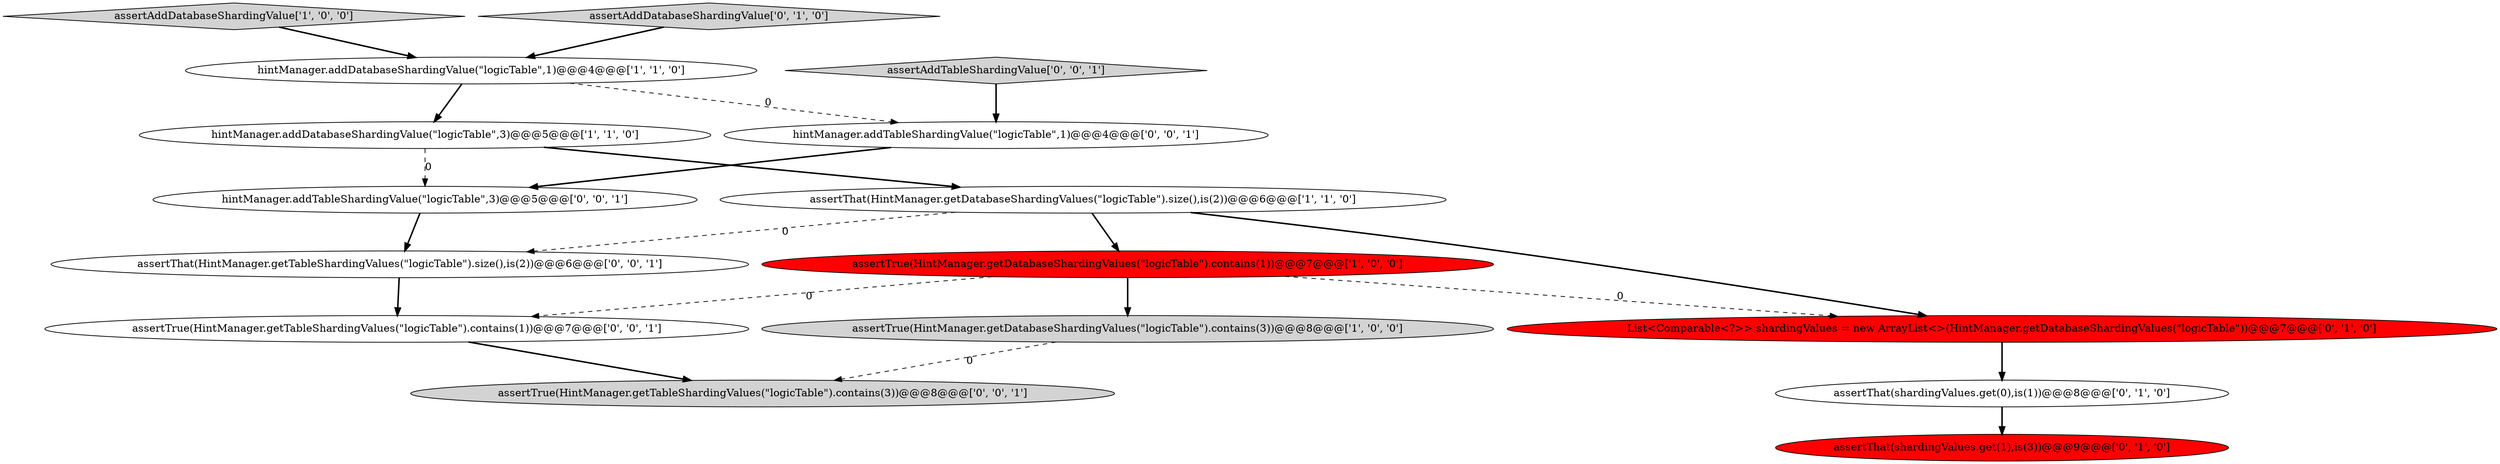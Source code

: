 digraph {
5 [style = filled, label = "assertAddDatabaseShardingValue['1', '0', '0']", fillcolor = lightgray, shape = diamond image = "AAA0AAABBB1BBB"];
15 [style = filled, label = "assertAddTableShardingValue['0', '0', '1']", fillcolor = lightgray, shape = diamond image = "AAA0AAABBB3BBB"];
4 [style = filled, label = "assertThat(HintManager.getDatabaseShardingValues(\"logicTable\").size(),is(2))@@@6@@@['1', '1', '0']", fillcolor = white, shape = ellipse image = "AAA0AAABBB1BBB"];
9 [style = filled, label = "List<Comparable<?>> shardingValues = new ArrayList<>(HintManager.getDatabaseShardingValues(\"logicTable\"))@@@7@@@['0', '1', '0']", fillcolor = red, shape = ellipse image = "AAA1AAABBB2BBB"];
6 [style = filled, label = "assertThat(shardingValues.get(0),is(1))@@@8@@@['0', '1', '0']", fillcolor = white, shape = ellipse image = "AAA0AAABBB2BBB"];
8 [style = filled, label = "assertAddDatabaseShardingValue['0', '1', '0']", fillcolor = lightgray, shape = diamond image = "AAA0AAABBB2BBB"];
12 [style = filled, label = "assertThat(HintManager.getTableShardingValues(\"logicTable\").size(),is(2))@@@6@@@['0', '0', '1']", fillcolor = white, shape = ellipse image = "AAA0AAABBB3BBB"];
14 [style = filled, label = "assertTrue(HintManager.getTableShardingValues(\"logicTable\").contains(1))@@@7@@@['0', '0', '1']", fillcolor = white, shape = ellipse image = "AAA0AAABBB3BBB"];
1 [style = filled, label = "hintManager.addDatabaseShardingValue(\"logicTable\",1)@@@4@@@['1', '1', '0']", fillcolor = white, shape = ellipse image = "AAA0AAABBB1BBB"];
13 [style = filled, label = "hintManager.addTableShardingValue(\"logicTable\",1)@@@4@@@['0', '0', '1']", fillcolor = white, shape = ellipse image = "AAA0AAABBB3BBB"];
2 [style = filled, label = "hintManager.addDatabaseShardingValue(\"logicTable\",3)@@@5@@@['1', '1', '0']", fillcolor = white, shape = ellipse image = "AAA0AAABBB1BBB"];
0 [style = filled, label = "assertTrue(HintManager.getDatabaseShardingValues(\"logicTable\").contains(3))@@@8@@@['1', '0', '0']", fillcolor = lightgray, shape = ellipse image = "AAA0AAABBB1BBB"];
10 [style = filled, label = "hintManager.addTableShardingValue(\"logicTable\",3)@@@5@@@['0', '0', '1']", fillcolor = white, shape = ellipse image = "AAA0AAABBB3BBB"];
7 [style = filled, label = "assertThat(shardingValues.get(1),is(3))@@@9@@@['0', '1', '0']", fillcolor = red, shape = ellipse image = "AAA1AAABBB2BBB"];
11 [style = filled, label = "assertTrue(HintManager.getTableShardingValues(\"logicTable\").contains(3))@@@8@@@['0', '0', '1']", fillcolor = lightgray, shape = ellipse image = "AAA0AAABBB3BBB"];
3 [style = filled, label = "assertTrue(HintManager.getDatabaseShardingValues(\"logicTable\").contains(1))@@@7@@@['1', '0', '0']", fillcolor = red, shape = ellipse image = "AAA1AAABBB1BBB"];
4->9 [style = bold, label=""];
8->1 [style = bold, label=""];
4->3 [style = bold, label=""];
5->1 [style = bold, label=""];
13->10 [style = bold, label=""];
1->2 [style = bold, label=""];
15->13 [style = bold, label=""];
4->12 [style = dashed, label="0"];
0->11 [style = dashed, label="0"];
3->14 [style = dashed, label="0"];
6->7 [style = bold, label=""];
3->9 [style = dashed, label="0"];
2->4 [style = bold, label=""];
10->12 [style = bold, label=""];
14->11 [style = bold, label=""];
3->0 [style = bold, label=""];
2->10 [style = dashed, label="0"];
9->6 [style = bold, label=""];
12->14 [style = bold, label=""];
1->13 [style = dashed, label="0"];
}
